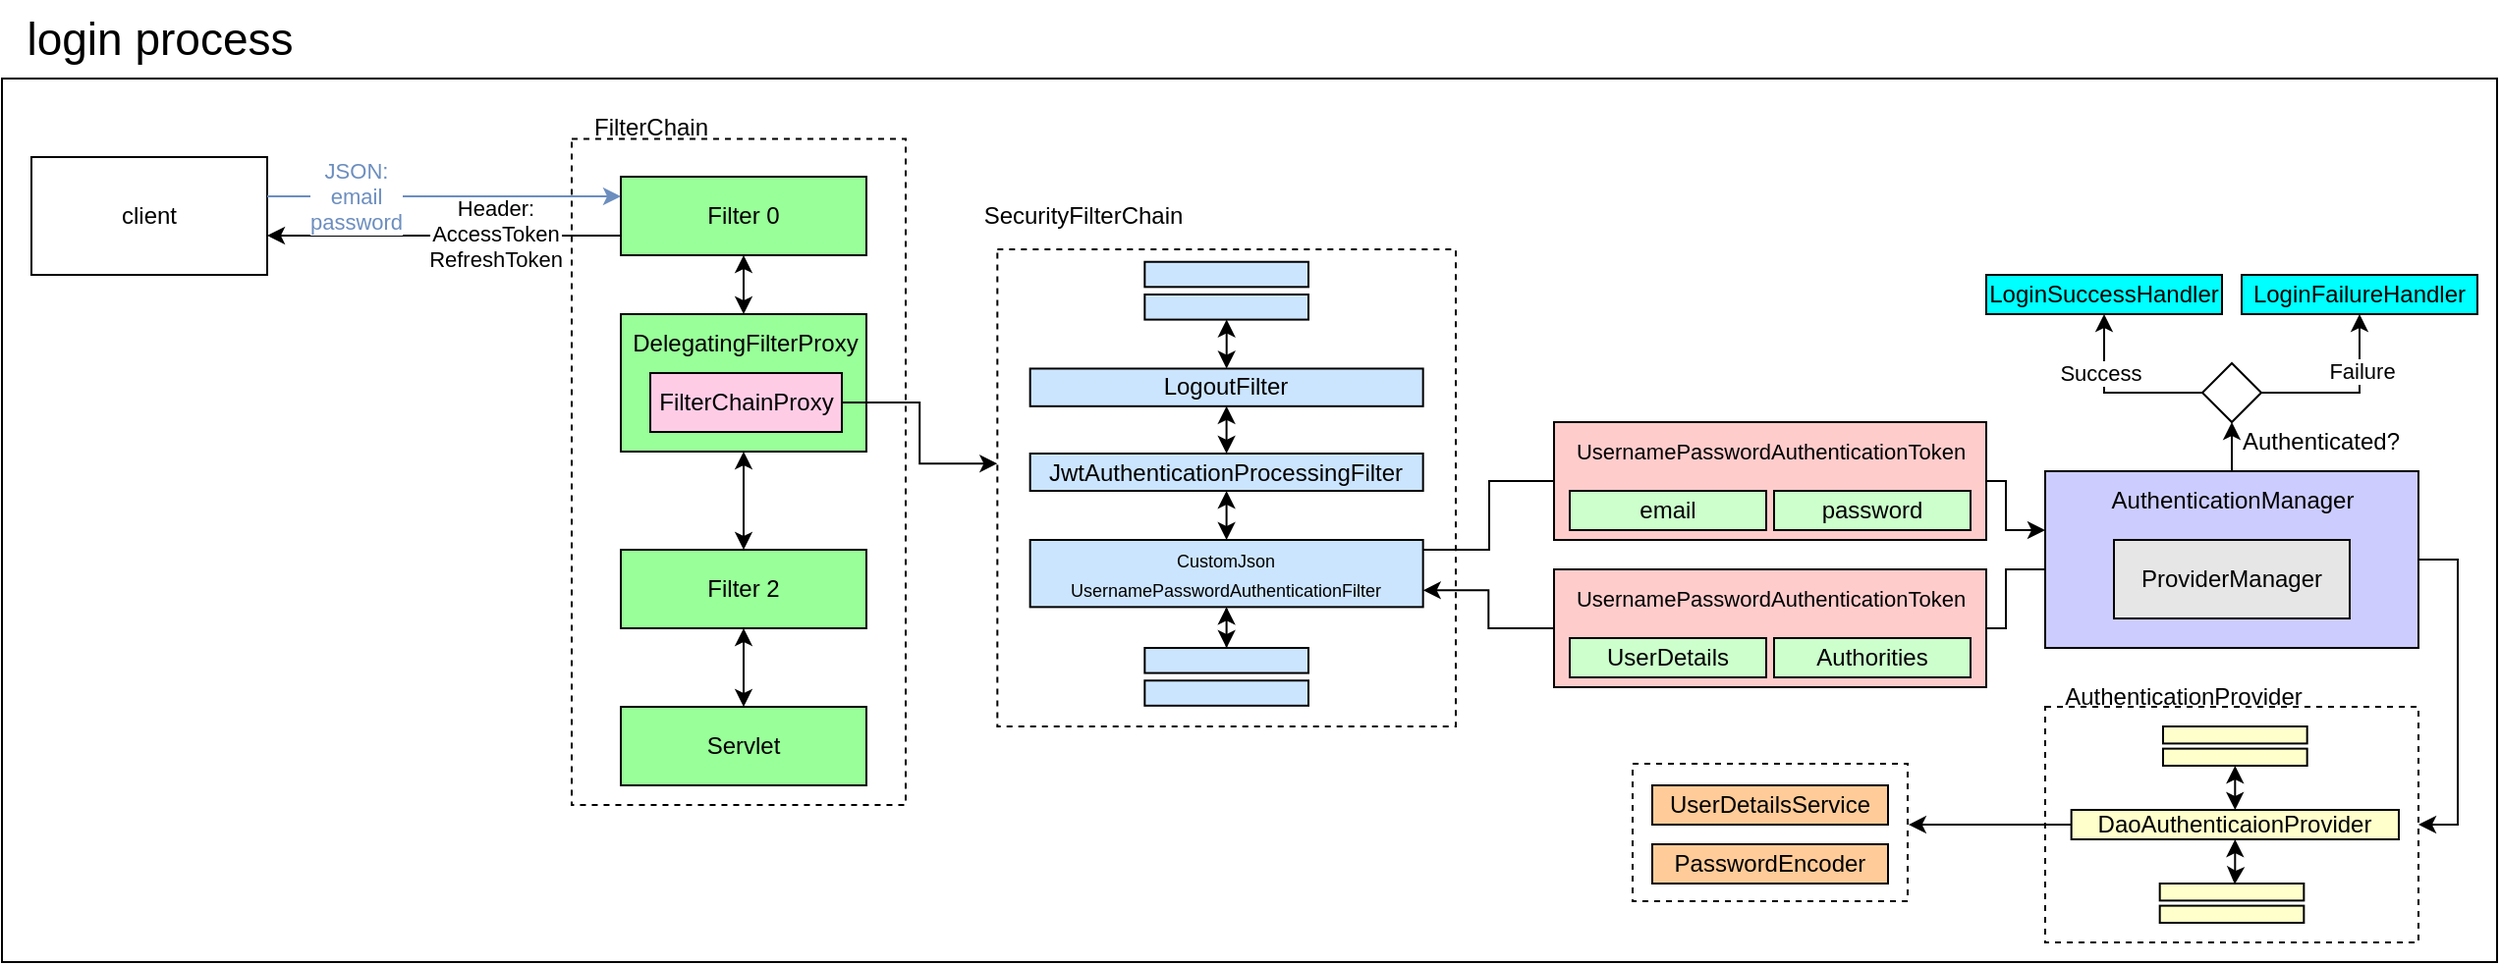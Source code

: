 <mxfile version="26.0.4">
  <diagram name="페이지-1" id="jtsSnlM7iirWxvn57SnH">
    <mxGraphModel dx="2049" dy="1114" grid="1" gridSize="10" guides="1" tooltips="1" connect="1" arrows="1" fold="1" page="1" pageScale="1" pageWidth="1390" pageHeight="980" math="0" shadow="0">
      <root>
        <mxCell id="0" />
        <mxCell id="1" parent="0" />
        <mxCell id="0ALipL2Myr9kqnd2Wa-G-112" value="" style="rounded=0;whiteSpace=wrap;html=1;fillColor=none;" parent="1" vertex="1">
          <mxGeometry x="60" y="120" width="1270" height="450" as="geometry" />
        </mxCell>
        <mxCell id="0ALipL2Myr9kqnd2Wa-G-7" value="" style="group" parent="1" vertex="1" connectable="0">
          <mxGeometry x="350" y="130" width="170" height="360" as="geometry" />
        </mxCell>
        <mxCell id="0ALipL2Myr9kqnd2Wa-G-2" value="" style="rounded=0;whiteSpace=wrap;html=1;labelBackgroundColor=none;fillColor=none;dashed=1;" parent="0ALipL2Myr9kqnd2Wa-G-7" vertex="1">
          <mxGeometry y="20.769" width="170" height="339.231" as="geometry" />
        </mxCell>
        <mxCell id="0ALipL2Myr9kqnd2Wa-G-6" value="FilterChain" style="text;html=1;align=center;verticalAlign=middle;resizable=0;points=[];autosize=1;strokeColor=none;fillColor=none;" parent="0ALipL2Myr9kqnd2Wa-G-7" vertex="1">
          <mxGeometry width="80" height="30" as="geometry" />
        </mxCell>
        <mxCell id="0ALipL2Myr9kqnd2Wa-G-18" style="edgeStyle=orthogonalEdgeStyle;rounded=0;orthogonalLoop=1;jettySize=auto;html=1;startArrow=classic;startFill=1;" parent="0ALipL2Myr9kqnd2Wa-G-7" source="0ALipL2Myr9kqnd2Wa-G-8" target="0ALipL2Myr9kqnd2Wa-G-9" edge="1">
          <mxGeometry relative="1" as="geometry" />
        </mxCell>
        <mxCell id="0ALipL2Myr9kqnd2Wa-G-8" value="Filter 0" style="rounded=0;whiteSpace=wrap;html=1;fillStyle=auto;fillColor=#99FF99;" parent="0ALipL2Myr9kqnd2Wa-G-7" vertex="1">
          <mxGeometry x="25" y="40" width="125" height="40" as="geometry" />
        </mxCell>
        <mxCell id="0ALipL2Myr9kqnd2Wa-G-19" style="edgeStyle=orthogonalEdgeStyle;rounded=0;orthogonalLoop=1;jettySize=auto;html=1;startArrow=classic;startFill=1;" parent="0ALipL2Myr9kqnd2Wa-G-7" source="0ALipL2Myr9kqnd2Wa-G-9" target="0ALipL2Myr9kqnd2Wa-G-10" edge="1">
          <mxGeometry relative="1" as="geometry" />
        </mxCell>
        <mxCell id="0ALipL2Myr9kqnd2Wa-G-20" style="edgeStyle=orthogonalEdgeStyle;rounded=0;orthogonalLoop=1;jettySize=auto;html=1;startArrow=classic;startFill=1;" parent="0ALipL2Myr9kqnd2Wa-G-7" source="0ALipL2Myr9kqnd2Wa-G-10" target="0ALipL2Myr9kqnd2Wa-G-11" edge="1">
          <mxGeometry relative="1" as="geometry" />
        </mxCell>
        <mxCell id="0ALipL2Myr9kqnd2Wa-G-10" value="Filter 2" style="rounded=0;whiteSpace=wrap;html=1;fillColor=#99FF99;" parent="0ALipL2Myr9kqnd2Wa-G-7" vertex="1">
          <mxGeometry x="25" y="230" width="125" height="40" as="geometry" />
        </mxCell>
        <mxCell id="0ALipL2Myr9kqnd2Wa-G-11" value="Servlet" style="rounded=0;whiteSpace=wrap;html=1;fillColor=#99FF99;" parent="0ALipL2Myr9kqnd2Wa-G-7" vertex="1">
          <mxGeometry x="25" y="310" width="125" height="40" as="geometry" />
        </mxCell>
        <mxCell id="0ALipL2Myr9kqnd2Wa-G-24" value="" style="group" parent="0ALipL2Myr9kqnd2Wa-G-7" vertex="1" connectable="0">
          <mxGeometry x="17.5" y="110" width="140" height="80" as="geometry" />
        </mxCell>
        <mxCell id="0ALipL2Myr9kqnd2Wa-G-9" value="" style="rounded=0;whiteSpace=wrap;html=1;fillColor=#99FF99;" parent="0ALipL2Myr9kqnd2Wa-G-24" vertex="1">
          <mxGeometry x="7.5" width="125" height="70" as="geometry" />
        </mxCell>
        <mxCell id="0ALipL2Myr9kqnd2Wa-G-23" value="DelegatingFilterProxy" style="text;html=1;align=center;verticalAlign=middle;resizable=0;points=[];autosize=1;strokeColor=none;fillColor=none;" parent="0ALipL2Myr9kqnd2Wa-G-24" vertex="1">
          <mxGeometry width="140" height="30" as="geometry" />
        </mxCell>
        <mxCell id="0ALipL2Myr9kqnd2Wa-G-25" value="FilterChainProxy" style="rounded=0;whiteSpace=wrap;html=1;gradientColor=none;fillColor=#FFCCE6;" parent="0ALipL2Myr9kqnd2Wa-G-24" vertex="1">
          <mxGeometry x="22.5" y="30" width="97.5" height="30" as="geometry" />
        </mxCell>
        <mxCell id="0ALipL2Myr9kqnd2Wa-G-22" style="edgeStyle=orthogonalEdgeStyle;rounded=0;orthogonalLoop=1;jettySize=auto;html=1;startArrow=classic;startFill=1;endArrow=none;endFill=0;" parent="1" source="0ALipL2Myr9kqnd2Wa-G-1" target="0ALipL2Myr9kqnd2Wa-G-8" edge="1">
          <mxGeometry relative="1" as="geometry">
            <Array as="points">
              <mxPoint x="230" y="200" />
              <mxPoint x="230" y="200" />
            </Array>
          </mxGeometry>
        </mxCell>
        <mxCell id="0ALipL2Myr9kqnd2Wa-G-111" value="Header:&lt;br&gt;AccessToken&lt;br&gt;RefreshToken" style="edgeLabel;html=1;align=center;verticalAlign=middle;resizable=0;points=[];" parent="0ALipL2Myr9kqnd2Wa-G-22" vertex="1" connectable="0">
          <mxGeometry x="0.281" y="1" relative="1" as="geometry">
            <mxPoint as="offset" />
          </mxGeometry>
        </mxCell>
        <mxCell id="0ALipL2Myr9kqnd2Wa-G-1" value="client" style="rounded=0;whiteSpace=wrap;html=1;" parent="1" vertex="1">
          <mxGeometry x="75" y="160" width="120" height="60" as="geometry" />
        </mxCell>
        <mxCell id="0ALipL2Myr9kqnd2Wa-G-3" value="&lt;font style=&quot;font-size: 23px;&quot;&gt;login process&lt;/font&gt;" style="text;html=1;align=center;verticalAlign=middle;resizable=0;points=[];autosize=1;strokeColor=none;fillColor=none;" parent="1" vertex="1">
          <mxGeometry x="60" y="80" width="160" height="40" as="geometry" />
        </mxCell>
        <mxCell id="0ALipL2Myr9kqnd2Wa-G-4" value="&lt;font style=&quot;color: rgb(108, 142, 191);&quot;&gt;JSON:&lt;br&gt;email&lt;br&gt;password&lt;br&gt;&lt;/font&gt;" style="edgeStyle=orthogonalEdgeStyle;rounded=0;orthogonalLoop=1;jettySize=auto;html=1;fillColor=#dae8fc;strokeColor=#6c8ebf;" parent="1" source="0ALipL2Myr9kqnd2Wa-G-1" target="0ALipL2Myr9kqnd2Wa-G-8" edge="1">
          <mxGeometry x="-0.5" relative="1" as="geometry">
            <Array as="points">
              <mxPoint x="220" y="180" />
              <mxPoint x="220" y="180" />
            </Array>
            <mxPoint as="offset" />
          </mxGeometry>
        </mxCell>
        <mxCell id="0ALipL2Myr9kqnd2Wa-G-28" value="" style="group" parent="1" vertex="1" connectable="0">
          <mxGeometry x="550" y="175" width="250" height="275" as="geometry" />
        </mxCell>
        <mxCell id="0ALipL2Myr9kqnd2Wa-G-26" value="" style="rounded=0;whiteSpace=wrap;html=1;dashed=1;fillColor=none;" parent="0ALipL2Myr9kqnd2Wa-G-28" vertex="1">
          <mxGeometry x="16.667" y="31.977" width="233.333" height="243.023" as="geometry" />
        </mxCell>
        <mxCell id="0ALipL2Myr9kqnd2Wa-G-27" value="SecurityFilterChain" style="text;html=1;align=center;verticalAlign=middle;resizable=0;points=[];autosize=1;strokeColor=none;fillColor=none;" parent="0ALipL2Myr9kqnd2Wa-G-28" vertex="1">
          <mxGeometry width="120" height="30" as="geometry" />
        </mxCell>
        <mxCell id="0ALipL2Myr9kqnd2Wa-G-32" value="" style="group" parent="0ALipL2Myr9kqnd2Wa-G-28" vertex="1" connectable="0">
          <mxGeometry x="91.667" y="38.372" width="83.333" height="29.419" as="geometry" />
        </mxCell>
        <mxCell id="0ALipL2Myr9kqnd2Wa-G-30" value="" style="rounded=0;whiteSpace=wrap;html=1;fillColor=#CCE5FF;" parent="0ALipL2Myr9kqnd2Wa-G-32" vertex="1">
          <mxGeometry width="83.333" height="12.791" as="geometry" />
        </mxCell>
        <mxCell id="0ALipL2Myr9kqnd2Wa-G-31" value="" style="rounded=0;whiteSpace=wrap;html=1;fillColor=#CCE5FF;" parent="0ALipL2Myr9kqnd2Wa-G-32" vertex="1">
          <mxGeometry y="16.628" width="83.333" height="12.791" as="geometry" />
        </mxCell>
        <mxCell id="0ALipL2Myr9kqnd2Wa-G-33" value="" style="group" parent="0ALipL2Myr9kqnd2Wa-G-28" vertex="1" connectable="0">
          <mxGeometry x="91.667" y="234.999" width="83.333" height="29.419" as="geometry" />
        </mxCell>
        <mxCell id="0ALipL2Myr9kqnd2Wa-G-34" value="" style="rounded=0;whiteSpace=wrap;html=1;fillColor=#CCE5FF;" parent="0ALipL2Myr9kqnd2Wa-G-33" vertex="1">
          <mxGeometry width="83.333" height="12.791" as="geometry" />
        </mxCell>
        <mxCell id="0ALipL2Myr9kqnd2Wa-G-35" value="" style="rounded=0;whiteSpace=wrap;html=1;fillColor=#CCE5FF;" parent="0ALipL2Myr9kqnd2Wa-G-33" vertex="1">
          <mxGeometry y="16.628" width="83.333" height="12.791" as="geometry" />
        </mxCell>
        <mxCell id="0ALipL2Myr9kqnd2Wa-G-45" style="edgeStyle=orthogonalEdgeStyle;rounded=0;orthogonalLoop=1;jettySize=auto;html=1;startArrow=classic;startFill=1;" parent="0ALipL2Myr9kqnd2Wa-G-28" source="0ALipL2Myr9kqnd2Wa-G-37" target="0ALipL2Myr9kqnd2Wa-G-36" edge="1">
          <mxGeometry relative="1" as="geometry" />
        </mxCell>
        <mxCell id="0ALipL2Myr9kqnd2Wa-G-37" value="JwtAuthenticationProcessingFilter" style="rounded=0;whiteSpace=wrap;html=1;fillColor=#CCE5FF;" parent="0ALipL2Myr9kqnd2Wa-G-28" vertex="1">
          <mxGeometry x="33.33" y="136" width="200" height="19" as="geometry" />
        </mxCell>
        <mxCell id="0ALipL2Myr9kqnd2Wa-G-47" style="edgeStyle=orthogonalEdgeStyle;rounded=0;orthogonalLoop=1;jettySize=auto;html=1;entryX=0.5;entryY=0;entryDx=0;entryDy=0;startArrow=classic;startFill=1;" parent="0ALipL2Myr9kqnd2Wa-G-28" source="0ALipL2Myr9kqnd2Wa-G-38" target="0ALipL2Myr9kqnd2Wa-G-34" edge="1">
          <mxGeometry relative="1" as="geometry" />
        </mxCell>
        <mxCell id="0ALipL2Myr9kqnd2Wa-G-51" style="edgeStyle=orthogonalEdgeStyle;rounded=0;orthogonalLoop=1;jettySize=auto;html=1;startArrow=classic;startFill=1;" parent="0ALipL2Myr9kqnd2Wa-G-28" source="0ALipL2Myr9kqnd2Wa-G-38" target="0ALipL2Myr9kqnd2Wa-G-37" edge="1">
          <mxGeometry relative="1" as="geometry" />
        </mxCell>
        <mxCell id="0ALipL2Myr9kqnd2Wa-G-38" value="&lt;span style=&quot;font-size: 9px;&quot;&gt;CustomJson&lt;/span&gt;&lt;br style=&quot;font-size: 9px;&quot;&gt;&lt;span style=&quot;font-size: 9px;&quot;&gt;UsernamePasswordAuthenticationFilter&lt;/span&gt;" style="rounded=0;whiteSpace=wrap;html=1;fillColor=#CCE5FF;" parent="0ALipL2Myr9kqnd2Wa-G-28" vertex="1">
          <mxGeometry x="33.33" y="180" width="200" height="34.18" as="geometry" />
        </mxCell>
        <mxCell id="0ALipL2Myr9kqnd2Wa-G-40" value="" style="group" parent="0ALipL2Myr9kqnd2Wa-G-28" vertex="1" connectable="0">
          <mxGeometry x="33.333" y="83.14" width="200" height="38.372" as="geometry" />
        </mxCell>
        <mxCell id="0ALipL2Myr9kqnd2Wa-G-36" value="LogoutFilter" style="rounded=0;whiteSpace=wrap;html=1;fillColor=#CCE5FF;" parent="0ALipL2Myr9kqnd2Wa-G-40" vertex="1">
          <mxGeometry y="9.593" width="200" height="19.186" as="geometry" />
        </mxCell>
        <mxCell id="0ALipL2Myr9kqnd2Wa-G-39" value="&lt;font style=&quot;font-size: 9px;&quot;&gt;&lt;br&gt;&lt;/font&gt;" style="text;html=1;align=center;verticalAlign=middle;resizable=0;points=[];autosize=1;strokeColor=none;fillColor=none;" parent="0ALipL2Myr9kqnd2Wa-G-40" vertex="1">
          <mxGeometry x="83.333" width="20" height="30" as="geometry" />
        </mxCell>
        <mxCell id="0ALipL2Myr9kqnd2Wa-G-44" style="edgeStyle=orthogonalEdgeStyle;rounded=0;orthogonalLoop=1;jettySize=auto;html=1;entryX=0.5;entryY=0;entryDx=0;entryDy=0;startArrow=classic;startFill=1;" parent="0ALipL2Myr9kqnd2Wa-G-28" source="0ALipL2Myr9kqnd2Wa-G-31" target="0ALipL2Myr9kqnd2Wa-G-36" edge="1">
          <mxGeometry relative="1" as="geometry" />
        </mxCell>
        <mxCell id="0ALipL2Myr9kqnd2Wa-G-29" style="edgeStyle=orthogonalEdgeStyle;rounded=0;orthogonalLoop=1;jettySize=auto;html=1;exitX=1;exitY=0.5;exitDx=0;exitDy=0;entryX=0;entryY=0.449;entryDx=0;entryDy=0;entryPerimeter=0;" parent="1" source="0ALipL2Myr9kqnd2Wa-G-25" target="0ALipL2Myr9kqnd2Wa-G-26" edge="1">
          <mxGeometry relative="1" as="geometry" />
        </mxCell>
        <mxCell id="0ALipL2Myr9kqnd2Wa-G-61" style="edgeStyle=orthogonalEdgeStyle;rounded=0;orthogonalLoop=1;jettySize=auto;html=1;entryX=0;entryY=0.5;entryDx=0;entryDy=0;endArrow=none;endFill=0;" parent="1" source="0ALipL2Myr9kqnd2Wa-G-38" target="0ALipL2Myr9kqnd2Wa-G-53" edge="1">
          <mxGeometry relative="1" as="geometry">
            <Array as="points">
              <mxPoint x="817" y="360" />
              <mxPoint x="817" y="325" />
            </Array>
          </mxGeometry>
        </mxCell>
        <mxCell id="0ALipL2Myr9kqnd2Wa-G-75" value="" style="group" parent="1" vertex="1" connectable="0">
          <mxGeometry x="1100" y="420" width="190" height="140" as="geometry" />
        </mxCell>
        <mxCell id="0ALipL2Myr9kqnd2Wa-G-72" value="" style="rounded=0;whiteSpace=wrap;html=1;fillColor=none;dashed=1;" parent="0ALipL2Myr9kqnd2Wa-G-75" vertex="1">
          <mxGeometry y="20" width="190" height="120" as="geometry" />
        </mxCell>
        <mxCell id="0ALipL2Myr9kqnd2Wa-G-73" value="AuthenticationProvider" style="text;html=1;align=center;verticalAlign=middle;resizable=0;points=[];autosize=1;strokeColor=none;fillColor=none;" parent="0ALipL2Myr9kqnd2Wa-G-75" vertex="1">
          <mxGeometry width="140" height="30" as="geometry" />
        </mxCell>
        <mxCell id="0ALipL2Myr9kqnd2Wa-G-76" value="" style="group" parent="0ALipL2Myr9kqnd2Wa-G-75" vertex="1" connectable="0">
          <mxGeometry x="60" y="30" width="73.33" height="20" as="geometry" />
        </mxCell>
        <mxCell id="0ALipL2Myr9kqnd2Wa-G-77" value="" style="rounded=0;whiteSpace=wrap;html=1;fillColor=#FFFFCC;" parent="0ALipL2Myr9kqnd2Wa-G-76" vertex="1">
          <mxGeometry width="73.33" height="8.696" as="geometry" />
        </mxCell>
        <mxCell id="0ALipL2Myr9kqnd2Wa-G-78" value="" style="rounded=0;whiteSpace=wrap;html=1;fillColor=#FFFFCC;" parent="0ALipL2Myr9kqnd2Wa-G-76" vertex="1">
          <mxGeometry y="11.304" width="73.33" height="8.696" as="geometry" />
        </mxCell>
        <mxCell id="0ALipL2Myr9kqnd2Wa-G-79" value="" style="group" parent="0ALipL2Myr9kqnd2Wa-G-75" vertex="1" connectable="0">
          <mxGeometry x="58.34" y="110" width="73.33" height="20" as="geometry" />
        </mxCell>
        <mxCell id="0ALipL2Myr9kqnd2Wa-G-80" value="" style="rounded=0;whiteSpace=wrap;html=1;fillColor=#FFFFCC;" parent="0ALipL2Myr9kqnd2Wa-G-79" vertex="1">
          <mxGeometry width="73.33" height="8.696" as="geometry" />
        </mxCell>
        <mxCell id="0ALipL2Myr9kqnd2Wa-G-81" value="" style="rounded=0;whiteSpace=wrap;html=1;fillColor=#FFFFCC;" parent="0ALipL2Myr9kqnd2Wa-G-79" vertex="1">
          <mxGeometry y="11.304" width="73.33" height="8.696" as="geometry" />
        </mxCell>
        <mxCell id="0ALipL2Myr9kqnd2Wa-G-82" value="DaoAuthenticaionProvider" style="rounded=0;whiteSpace=wrap;html=1;fillColor=#FFFFCC;" parent="0ALipL2Myr9kqnd2Wa-G-75" vertex="1">
          <mxGeometry x="13.33" y="72.5" width="166.67" height="15" as="geometry" />
        </mxCell>
        <mxCell id="0ALipL2Myr9kqnd2Wa-G-83" style="edgeStyle=orthogonalEdgeStyle;rounded=0;orthogonalLoop=1;jettySize=auto;html=1;entryX=0.5;entryY=0;entryDx=0;entryDy=0;startArrow=classic;startFill=1;" parent="0ALipL2Myr9kqnd2Wa-G-75" source="0ALipL2Myr9kqnd2Wa-G-78" target="0ALipL2Myr9kqnd2Wa-G-82" edge="1">
          <mxGeometry relative="1" as="geometry" />
        </mxCell>
        <mxCell id="0ALipL2Myr9kqnd2Wa-G-84" style="edgeStyle=orthogonalEdgeStyle;rounded=0;orthogonalLoop=1;jettySize=auto;html=1;entryX=0.52;entryY=0.044;entryDx=0;entryDy=0;entryPerimeter=0;startArrow=classic;startFill=1;" parent="0ALipL2Myr9kqnd2Wa-G-75" source="0ALipL2Myr9kqnd2Wa-G-82" target="0ALipL2Myr9kqnd2Wa-G-80" edge="1">
          <mxGeometry relative="1" as="geometry" />
        </mxCell>
        <mxCell id="0ALipL2Myr9kqnd2Wa-G-90" style="edgeStyle=orthogonalEdgeStyle;rounded=0;orthogonalLoop=1;jettySize=auto;html=1;entryX=1.003;entryY=0.443;entryDx=0;entryDy=0;entryPerimeter=0;" parent="1" source="0ALipL2Myr9kqnd2Wa-G-82" target="0ALipL2Myr9kqnd2Wa-G-87" edge="1">
          <mxGeometry relative="1" as="geometry" />
        </mxCell>
        <mxCell id="0ALipL2Myr9kqnd2Wa-G-91" style="edgeStyle=orthogonalEdgeStyle;rounded=0;orthogonalLoop=1;jettySize=auto;html=1;entryX=1;entryY=0.5;entryDx=0;entryDy=0;exitX=1;exitY=0.5;exitDx=0;exitDy=0;" parent="1" source="0ALipL2Myr9kqnd2Wa-G-62" target="0ALipL2Myr9kqnd2Wa-G-72" edge="1">
          <mxGeometry relative="1" as="geometry" />
        </mxCell>
        <mxCell id="0ALipL2Myr9kqnd2Wa-G-93" style="edgeStyle=orthogonalEdgeStyle;rounded=0;orthogonalLoop=1;jettySize=auto;html=1;exitX=1;exitY=0.5;exitDx=0;exitDy=0;" parent="1" source="0ALipL2Myr9kqnd2Wa-G-53" edge="1">
          <mxGeometry relative="1" as="geometry">
            <mxPoint x="1100" y="350" as="targetPoint" />
            <Array as="points">
              <mxPoint x="1080" y="325" />
              <mxPoint x="1080" y="350" />
            </Array>
          </mxGeometry>
        </mxCell>
        <mxCell id="0ALipL2Myr9kqnd2Wa-G-100" value="" style="group" parent="1" vertex="1" connectable="0">
          <mxGeometry x="850" y="295" width="220" height="60" as="geometry" />
        </mxCell>
        <mxCell id="0ALipL2Myr9kqnd2Wa-G-70" value="" style="group;fillColor=default;container=0;" parent="0ALipL2Myr9kqnd2Wa-G-100" vertex="1" connectable="0">
          <mxGeometry width="220" height="60" as="geometry" />
        </mxCell>
        <mxCell id="0ALipL2Myr9kqnd2Wa-G-53" value="" style="rounded=0;whiteSpace=wrap;html=1;container=0;fillColor=#FFCCCC;" parent="0ALipL2Myr9kqnd2Wa-G-100" vertex="1">
          <mxGeometry width="220" height="60" as="geometry" />
        </mxCell>
        <mxCell id="0ALipL2Myr9kqnd2Wa-G-60" value="password" style="rounded=0;whiteSpace=wrap;html=1;container=0;fillColor=#CCFFCC;" parent="0ALipL2Myr9kqnd2Wa-G-100" vertex="1">
          <mxGeometry x="112" y="35" width="100" height="20" as="geometry" />
        </mxCell>
        <mxCell id="0ALipL2Myr9kqnd2Wa-G-58" value="email" style="rounded=0;whiteSpace=wrap;html=1;container=0;fillColor=#CCFFCC;" parent="0ALipL2Myr9kqnd2Wa-G-100" vertex="1">
          <mxGeometry x="8" y="35" width="100" height="20" as="geometry" />
        </mxCell>
        <mxCell id="0ALipL2Myr9kqnd2Wa-G-63" value="UsernamePasswordAuthenticationToken" style="text;html=1;align=center;verticalAlign=middle;resizable=0;points=[];autosize=1;strokeColor=none;fillColor=none;fontSize=11;container=0;" parent="0ALipL2Myr9kqnd2Wa-G-100" vertex="1">
          <mxGeometry width="220" height="30" as="geometry" />
        </mxCell>
        <mxCell id="0ALipL2Myr9kqnd2Wa-G-101" value="" style="group" parent="1" vertex="1" connectable="0">
          <mxGeometry x="850" y="370" width="220" height="60" as="geometry" />
        </mxCell>
        <mxCell id="0ALipL2Myr9kqnd2Wa-G-102" value="" style="group;fillColor=default;container=0;" parent="0ALipL2Myr9kqnd2Wa-G-101" vertex="1" connectable="0">
          <mxGeometry width="220" height="60" as="geometry" />
        </mxCell>
        <mxCell id="0ALipL2Myr9kqnd2Wa-G-103" value="" style="rounded=0;whiteSpace=wrap;html=1;container=0;fillColor=#FFCCCC;" parent="0ALipL2Myr9kqnd2Wa-G-101" vertex="1">
          <mxGeometry width="220" height="60" as="geometry" />
        </mxCell>
        <mxCell id="0ALipL2Myr9kqnd2Wa-G-104" value="Authorities" style="rounded=0;whiteSpace=wrap;html=1;container=0;fillColor=#CCFFCC;" parent="0ALipL2Myr9kqnd2Wa-G-101" vertex="1">
          <mxGeometry x="112" y="35" width="100" height="20" as="geometry" />
        </mxCell>
        <mxCell id="0ALipL2Myr9kqnd2Wa-G-105" value="UserDetails" style="rounded=0;whiteSpace=wrap;html=1;container=0;fillColor=#CCFFCC;" parent="0ALipL2Myr9kqnd2Wa-G-101" vertex="1">
          <mxGeometry x="8" y="35" width="100" height="20" as="geometry" />
        </mxCell>
        <mxCell id="0ALipL2Myr9kqnd2Wa-G-106" value="UsernamePasswordAuthenticationToken" style="text;html=1;align=center;verticalAlign=middle;resizable=0;points=[];autosize=1;strokeColor=none;fillColor=none;fontSize=11;container=0;" parent="0ALipL2Myr9kqnd2Wa-G-101" vertex="1">
          <mxGeometry width="220" height="30" as="geometry" />
        </mxCell>
        <mxCell id="0ALipL2Myr9kqnd2Wa-G-108" style="edgeStyle=orthogonalEdgeStyle;rounded=0;orthogonalLoop=1;jettySize=auto;html=1;entryX=1;entryY=0.5;entryDx=0;entryDy=0;endArrow=none;endFill=0;" parent="1" source="0ALipL2Myr9kqnd2Wa-G-62" target="0ALipL2Myr9kqnd2Wa-G-103" edge="1">
          <mxGeometry relative="1" as="geometry">
            <Array as="points">
              <mxPoint x="1080" y="370" />
              <mxPoint x="1080" y="400" />
            </Array>
          </mxGeometry>
        </mxCell>
        <mxCell id="0ALipL2Myr9kqnd2Wa-G-109" style="edgeStyle=orthogonalEdgeStyle;rounded=0;orthogonalLoop=1;jettySize=auto;html=1;entryX=1;entryY=0.75;entryDx=0;entryDy=0;exitX=0;exitY=0.5;exitDx=0;exitDy=0;" parent="1" source="0ALipL2Myr9kqnd2Wa-G-103" target="0ALipL2Myr9kqnd2Wa-G-38" edge="1">
          <mxGeometry relative="1" as="geometry" />
        </mxCell>
        <mxCell id="wbBMKEb6pIF2NKicYfld-6" style="edgeStyle=orthogonalEdgeStyle;rounded=0;orthogonalLoop=1;jettySize=auto;html=1;entryX=1;entryY=0.5;entryDx=0;entryDy=0;" edge="1" parent="1" source="0ALipL2Myr9kqnd2Wa-G-62" target="wbBMKEb6pIF2NKicYfld-3">
          <mxGeometry relative="1" as="geometry" />
        </mxCell>
        <mxCell id="0ALipL2Myr9kqnd2Wa-G-62" value="" style="rounded=0;whiteSpace=wrap;html=1;container=0;fillColor=#CCCCFF;" parent="1" vertex="1">
          <mxGeometry x="1100" y="320" width="190" height="90" as="geometry" />
        </mxCell>
        <mxCell id="0ALipL2Myr9kqnd2Wa-G-64" value="AuthenticationManager" style="text;html=1;align=center;verticalAlign=middle;resizable=0;points=[];autosize=1;strokeColor=none;fillColor=none;container=0;" parent="1" vertex="1">
          <mxGeometry x="1120" y="320" width="150" height="30" as="geometry" />
        </mxCell>
        <mxCell id="0ALipL2Myr9kqnd2Wa-G-66" value="ProviderManager" style="rounded=0;whiteSpace=wrap;html=1;container=0;fillColor=#E6E6E6;" parent="1" vertex="1">
          <mxGeometry x="1135" y="355" width="120" height="40" as="geometry" />
        </mxCell>
        <mxCell id="0ALipL2Myr9kqnd2Wa-G-110" value="" style="group" parent="1" vertex="1" connectable="0">
          <mxGeometry x="890" y="469" width="140" height="70" as="geometry" />
        </mxCell>
        <mxCell id="0ALipL2Myr9kqnd2Wa-G-87" value="" style="rounded=0;whiteSpace=wrap;html=1;fillColor=none;dashed=1;container=0;" parent="0ALipL2Myr9kqnd2Wa-G-110" vertex="1">
          <mxGeometry width="140" height="70" as="geometry" />
        </mxCell>
        <mxCell id="0ALipL2Myr9kqnd2Wa-G-85" value="UserDetailsService" style="rounded=0;whiteSpace=wrap;html=1;container=0;fillColor=#FFCC99;" parent="0ALipL2Myr9kqnd2Wa-G-110" vertex="1">
          <mxGeometry x="10" y="11" width="120" height="20" as="geometry" />
        </mxCell>
        <mxCell id="0ALipL2Myr9kqnd2Wa-G-86" value="PasswordEncoder" style="rounded=0;whiteSpace=wrap;html=1;container=0;fillColor=#FFCC99;" parent="0ALipL2Myr9kqnd2Wa-G-110" vertex="1">
          <mxGeometry x="10" y="41" width="120" height="20" as="geometry" />
        </mxCell>
        <mxCell id="wbBMKEb6pIF2NKicYfld-1" value="LoginSuccessHandler" style="rounded=0;whiteSpace=wrap;html=1;fillColor=#00FFFF;" vertex="1" parent="1">
          <mxGeometry x="1070" y="220" width="120" height="20" as="geometry" />
        </mxCell>
        <mxCell id="wbBMKEb6pIF2NKicYfld-2" value="LoginFailureHandler" style="rounded=0;whiteSpace=wrap;html=1;fillColor=#00FFFF;" vertex="1" parent="1">
          <mxGeometry x="1200" y="220" width="120" height="20" as="geometry" />
        </mxCell>
        <mxCell id="wbBMKEb6pIF2NKicYfld-7" style="edgeStyle=orthogonalEdgeStyle;rounded=0;orthogonalLoop=1;jettySize=auto;html=1;entryX=0.5;entryY=1;entryDx=0;entryDy=0;exitX=0.5;exitY=0;exitDx=0;exitDy=0;" edge="1" parent="1" source="wbBMKEb6pIF2NKicYfld-3" target="wbBMKEb6pIF2NKicYfld-2">
          <mxGeometry relative="1" as="geometry" />
        </mxCell>
        <mxCell id="wbBMKEb6pIF2NKicYfld-11" value="Failure" style="edgeLabel;html=1;align=center;verticalAlign=middle;resizable=0;points=[];" vertex="1" connectable="0" parent="wbBMKEb6pIF2NKicYfld-7">
          <mxGeometry x="0.356" y="-1" relative="1" as="geometry">
            <mxPoint as="offset" />
          </mxGeometry>
        </mxCell>
        <mxCell id="wbBMKEb6pIF2NKicYfld-8" style="edgeStyle=orthogonalEdgeStyle;rounded=0;orthogonalLoop=1;jettySize=auto;html=1;entryX=0.5;entryY=1;entryDx=0;entryDy=0;exitX=0.5;exitY=1;exitDx=0;exitDy=0;" edge="1" parent="1" source="wbBMKEb6pIF2NKicYfld-3" target="wbBMKEb6pIF2NKicYfld-1">
          <mxGeometry relative="1" as="geometry" />
        </mxCell>
        <mxCell id="wbBMKEb6pIF2NKicYfld-10" value="Success" style="edgeLabel;html=1;align=center;verticalAlign=middle;resizable=0;points=[];" vertex="1" connectable="0" parent="wbBMKEb6pIF2NKicYfld-8">
          <mxGeometry x="0.334" y="2" relative="1" as="geometry">
            <mxPoint as="offset" />
          </mxGeometry>
        </mxCell>
        <mxCell id="wbBMKEb6pIF2NKicYfld-3" value="" style="rhombus;whiteSpace=wrap;html=1;direction=south;" vertex="1" parent="1">
          <mxGeometry x="1180" y="265" width="30" height="30" as="geometry" />
        </mxCell>
        <mxCell id="wbBMKEb6pIF2NKicYfld-4" value="Authenticated?" style="text;html=1;align=center;verticalAlign=middle;resizable=0;points=[];autosize=1;strokeColor=none;fillColor=none;" vertex="1" parent="1">
          <mxGeometry x="1190" y="290" width="100" height="30" as="geometry" />
        </mxCell>
      </root>
    </mxGraphModel>
  </diagram>
</mxfile>
